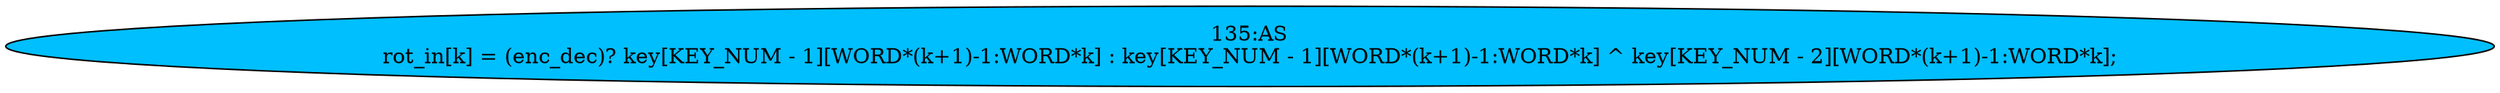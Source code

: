 strict digraph "" {
	node [label="\N"];
	"135:AS"	 [ast="<pyverilog.vparser.ast.Assign object at 0x7ff64a23e2d0>",
		def_var="['rot_in']",
		fillcolor=deepskyblue,
		label="135:AS
rot_in[k] = (enc_dec)? key[KEY_NUM - 1][WORD*(k+1)-1:WORD*k] : key[KEY_NUM - 1][WORD*(k+1)-1:WORD*k] ^ key[KEY_NUM - 2][WORD*(\
k+1)-1:WORD*k];",
		statements="[]",
		style=filled,
		typ=Assign,
		use_var="['enc_dec', 'key', 'KEY_NUM', 'WORD', 'k', 'WORD', 'k', 'key', 'KEY_NUM', 'WORD', 'k', 'WORD', 'k', 'key', 'KEY_NUM', 'WORD', 'k', '\
WORD', 'k']"];
}
